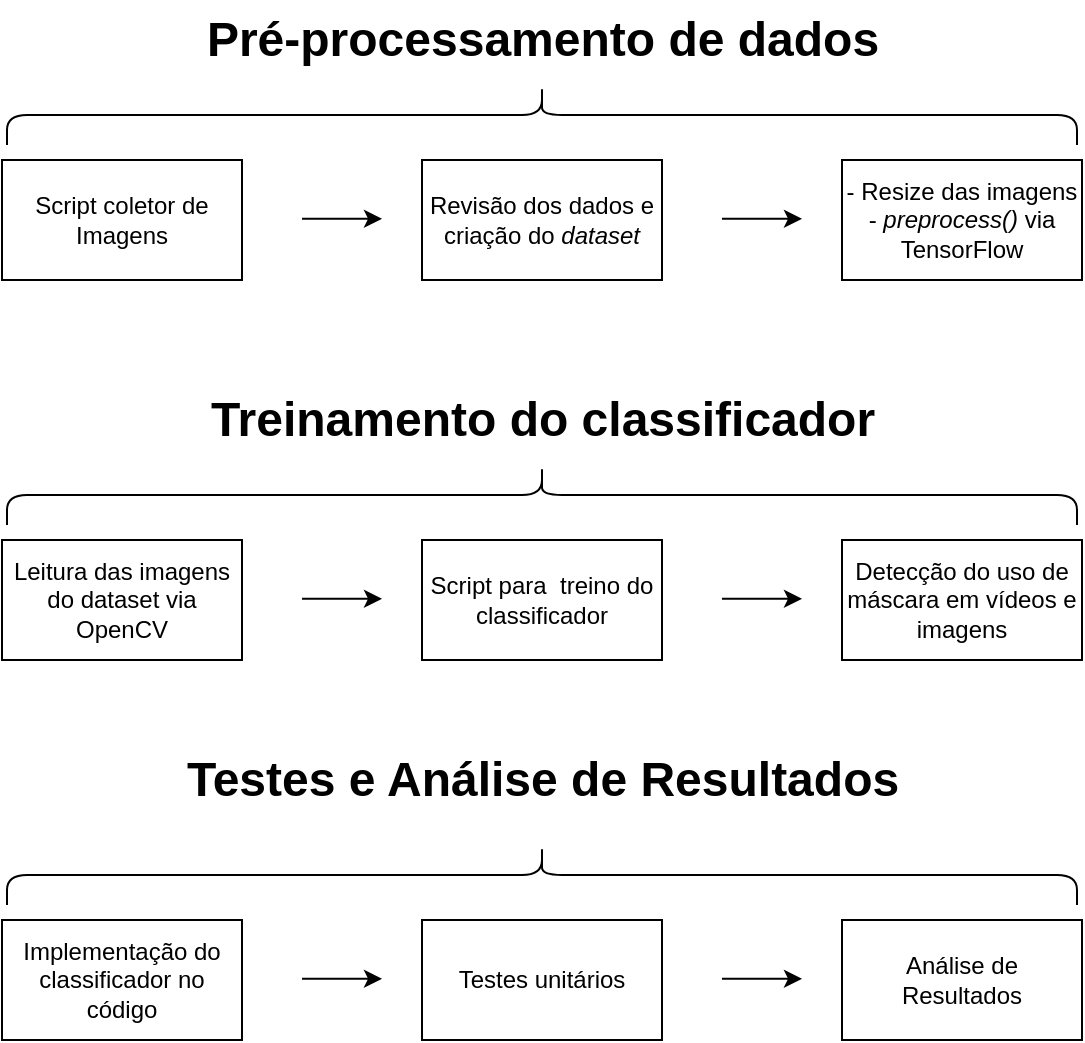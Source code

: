 <mxfile version="14.8.4" type="device"><diagram id="CsGbmmIRsUY5BwTROiFV" name="Page-1"><mxGraphModel dx="868" dy="482" grid="1" gridSize="10" guides="1" tooltips="1" connect="1" arrows="1" fold="1" page="1" pageScale="1" pageWidth="3300" pageHeight="4681" math="0" shadow="0"><root><mxCell id="0"/><mxCell id="1" parent="0"/><mxCell id="6OvHvhfa1l9pr4jQBf6G-1" value="Script coletor de Imagens" style="rounded=0;whiteSpace=wrap;html=1;" parent="1" vertex="1"><mxGeometry x="170" y="90" width="120" height="60" as="geometry"/></mxCell><mxCell id="6OvHvhfa1l9pr4jQBf6G-2" value="" style="endArrow=classic;html=1;" parent="1" edge="1"><mxGeometry width="50" height="50" relative="1" as="geometry"><mxPoint x="320" y="119.41" as="sourcePoint"/><mxPoint x="360" y="119.41" as="targetPoint"/></mxGeometry></mxCell><mxCell id="6OvHvhfa1l9pr4jQBf6G-3" value="Revisão dos dados e criação do &lt;i&gt;dataset&lt;/i&gt;" style="rounded=0;whiteSpace=wrap;html=1;" parent="1" vertex="1"><mxGeometry x="380" y="90" width="120" height="60" as="geometry"/></mxCell><mxCell id="6OvHvhfa1l9pr4jQBf6G-4" value="" style="endArrow=classic;html=1;" parent="1" edge="1"><mxGeometry width="50" height="50" relative="1" as="geometry"><mxPoint x="530" y="119.41" as="sourcePoint"/><mxPoint x="570" y="119.41" as="targetPoint"/></mxGeometry></mxCell><mxCell id="6OvHvhfa1l9pr4jQBf6G-5" value="- Resize das imagens&lt;br&gt;- &lt;i&gt;preprocess()&amp;nbsp;&lt;/i&gt;via TensorFlow" style="rounded=0;whiteSpace=wrap;html=1;" parent="1" vertex="1"><mxGeometry x="590" y="90" width="120" height="60" as="geometry"/></mxCell><mxCell id="6OvHvhfa1l9pr4jQBf6G-6" value="" style="shape=curlyBracket;whiteSpace=wrap;html=1;rounded=1;flipH=1;fillColor=#ffffff;gradientColor=none;rotation=-90;" parent="1" vertex="1"><mxGeometry x="425" y="-200" width="30" height="535" as="geometry"/></mxCell><mxCell id="6OvHvhfa1l9pr4jQBf6G-7" value="Pré-processamento de dados" style="text;strokeColor=none;fillColor=none;html=1;fontSize=24;fontStyle=1;verticalAlign=middle;align=center;" parent="1" vertex="1"><mxGeometry x="390" y="10" width="100" height="40" as="geometry"/></mxCell><mxCell id="6OvHvhfa1l9pr4jQBf6G-9" value="" style="shape=curlyBracket;whiteSpace=wrap;html=1;rounded=1;flipH=1;fillColor=#ffffff;gradientColor=none;rotation=-90;" parent="1" vertex="1"><mxGeometry x="425" y="-10" width="30" height="535" as="geometry"/></mxCell><mxCell id="6OvHvhfa1l9pr4jQBf6G-10" value="Treinamento do classificador" style="text;strokeColor=none;fillColor=none;html=1;fontSize=24;fontStyle=1;verticalAlign=middle;align=center;" parent="1" vertex="1"><mxGeometry x="390" y="200" width="100" height="40" as="geometry"/></mxCell><mxCell id="6OvHvhfa1l9pr4jQBf6G-12" value="Leitura das imagens do dataset via OpenCV" style="rounded=0;whiteSpace=wrap;html=1;" parent="1" vertex="1"><mxGeometry x="170" y="280" width="120" height="60" as="geometry"/></mxCell><mxCell id="6OvHvhfa1l9pr4jQBf6G-13" value="" style="endArrow=classic;html=1;" parent="1" edge="1"><mxGeometry width="50" height="50" relative="1" as="geometry"><mxPoint x="320" y="309.41" as="sourcePoint"/><mxPoint x="360" y="309.41" as="targetPoint"/></mxGeometry></mxCell><mxCell id="6OvHvhfa1l9pr4jQBf6G-14" value="Script para&amp;nbsp; treino do classificador" style="rounded=0;whiteSpace=wrap;html=1;" parent="1" vertex="1"><mxGeometry x="380" y="280" width="120" height="60" as="geometry"/></mxCell><mxCell id="6OvHvhfa1l9pr4jQBf6G-15" value="" style="endArrow=classic;html=1;" parent="1" edge="1"><mxGeometry width="50" height="50" relative="1" as="geometry"><mxPoint x="530" y="309.41" as="sourcePoint"/><mxPoint x="570" y="309.41" as="targetPoint"/></mxGeometry></mxCell><mxCell id="6OvHvhfa1l9pr4jQBf6G-16" value="Detecção do uso de máscara em vídeos e imagens" style="rounded=0;whiteSpace=wrap;html=1;" parent="1" vertex="1"><mxGeometry x="590" y="280" width="120" height="60" as="geometry"/></mxCell><mxCell id="6OvHvhfa1l9pr4jQBf6G-17" value="Testes e Análise de Resultados" style="text;strokeColor=none;fillColor=none;html=1;fontSize=24;fontStyle=1;verticalAlign=middle;align=center;" parent="1" vertex="1"><mxGeometry x="390" y="380" width="100" height="40" as="geometry"/></mxCell><mxCell id="6OvHvhfa1l9pr4jQBf6G-18" value="" style="shape=curlyBracket;whiteSpace=wrap;html=1;rounded=1;flipH=1;fillColor=#ffffff;gradientColor=none;rotation=-90;" parent="1" vertex="1"><mxGeometry x="425" y="180" width="30" height="535" as="geometry"/></mxCell><mxCell id="6OvHvhfa1l9pr4jQBf6G-19" value="Implementação do classificador no código" style="rounded=0;whiteSpace=wrap;html=1;" parent="1" vertex="1"><mxGeometry x="170" y="470" width="120" height="60" as="geometry"/></mxCell><mxCell id="6OvHvhfa1l9pr4jQBf6G-21" value="" style="endArrow=classic;html=1;" parent="1" edge="1"><mxGeometry width="50" height="50" relative="1" as="geometry"><mxPoint x="320" y="499.41" as="sourcePoint"/><mxPoint x="360" y="499.41" as="targetPoint"/></mxGeometry></mxCell><mxCell id="6OvHvhfa1l9pr4jQBf6G-22" value="Testes unitários" style="rounded=0;whiteSpace=wrap;html=1;" parent="1" vertex="1"><mxGeometry x="380" y="470" width="120" height="60" as="geometry"/></mxCell><mxCell id="6OvHvhfa1l9pr4jQBf6G-23" value="" style="endArrow=classic;html=1;" parent="1" edge="1"><mxGeometry width="50" height="50" relative="1" as="geometry"><mxPoint x="530" y="499.41" as="sourcePoint"/><mxPoint x="570" y="499.41" as="targetPoint"/></mxGeometry></mxCell><mxCell id="6OvHvhfa1l9pr4jQBf6G-24" value="Análise de Resultados" style="rounded=0;whiteSpace=wrap;html=1;" parent="1" vertex="1"><mxGeometry x="590" y="470" width="120" height="60" as="geometry"/></mxCell></root></mxGraphModel></diagram></mxfile>
